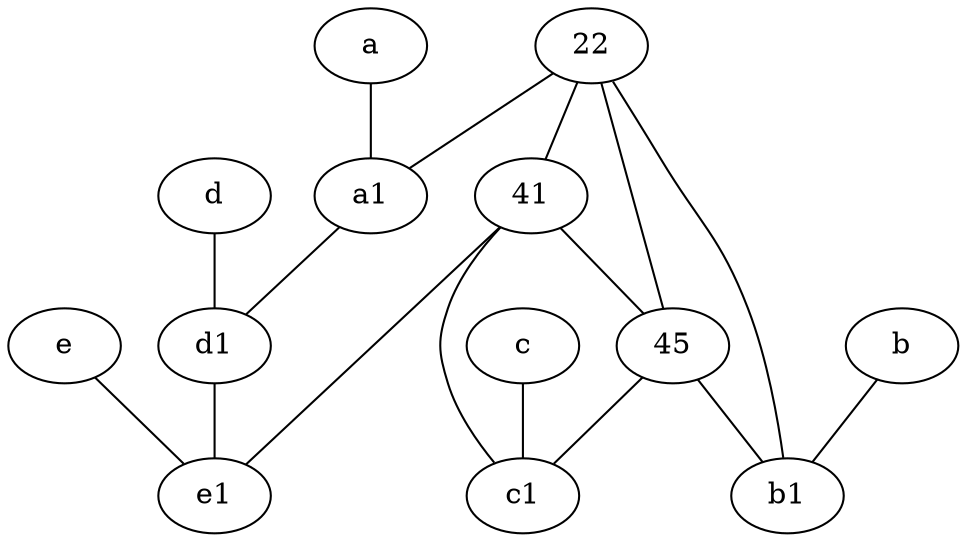 graph {
	node [labelfontsize=50]
	e [labelfontsize=50 pos="7,9!"]
	45 [labelfontsize=50]
	d1 [labelfontsize=50 pos="3,5!"]
	e1 [labelfontsize=50 pos="7,7!"]
	c1 [labelfontsize=50 pos="4.5,3!"]
	d [labelfontsize=50 pos="2,5!"]
	22 [labelfontsize=50]
	a1 [labelfontsize=50 pos="8,3!"]
	b [labelfontsize=50 pos="10,4!"]
	a [labelfontsize=50 pos="8,2!"]
	41 [labelfontsize=50]
	c [labelfontsize=50 pos="4.5,2!"]
	b1 [labelfontsize=50 pos="9,4!"]
	d -- d1
	b -- b1
	41 -- e1
	c -- c1
	45 -- b1
	22 -- b1
	e -- e1
	41 -- 45
	a -- a1
	22 -- 41
	41 -- c1
	45 -- c1
	22 -- 45
	22 -- a1
	d1 -- e1
	a1 -- d1
}
